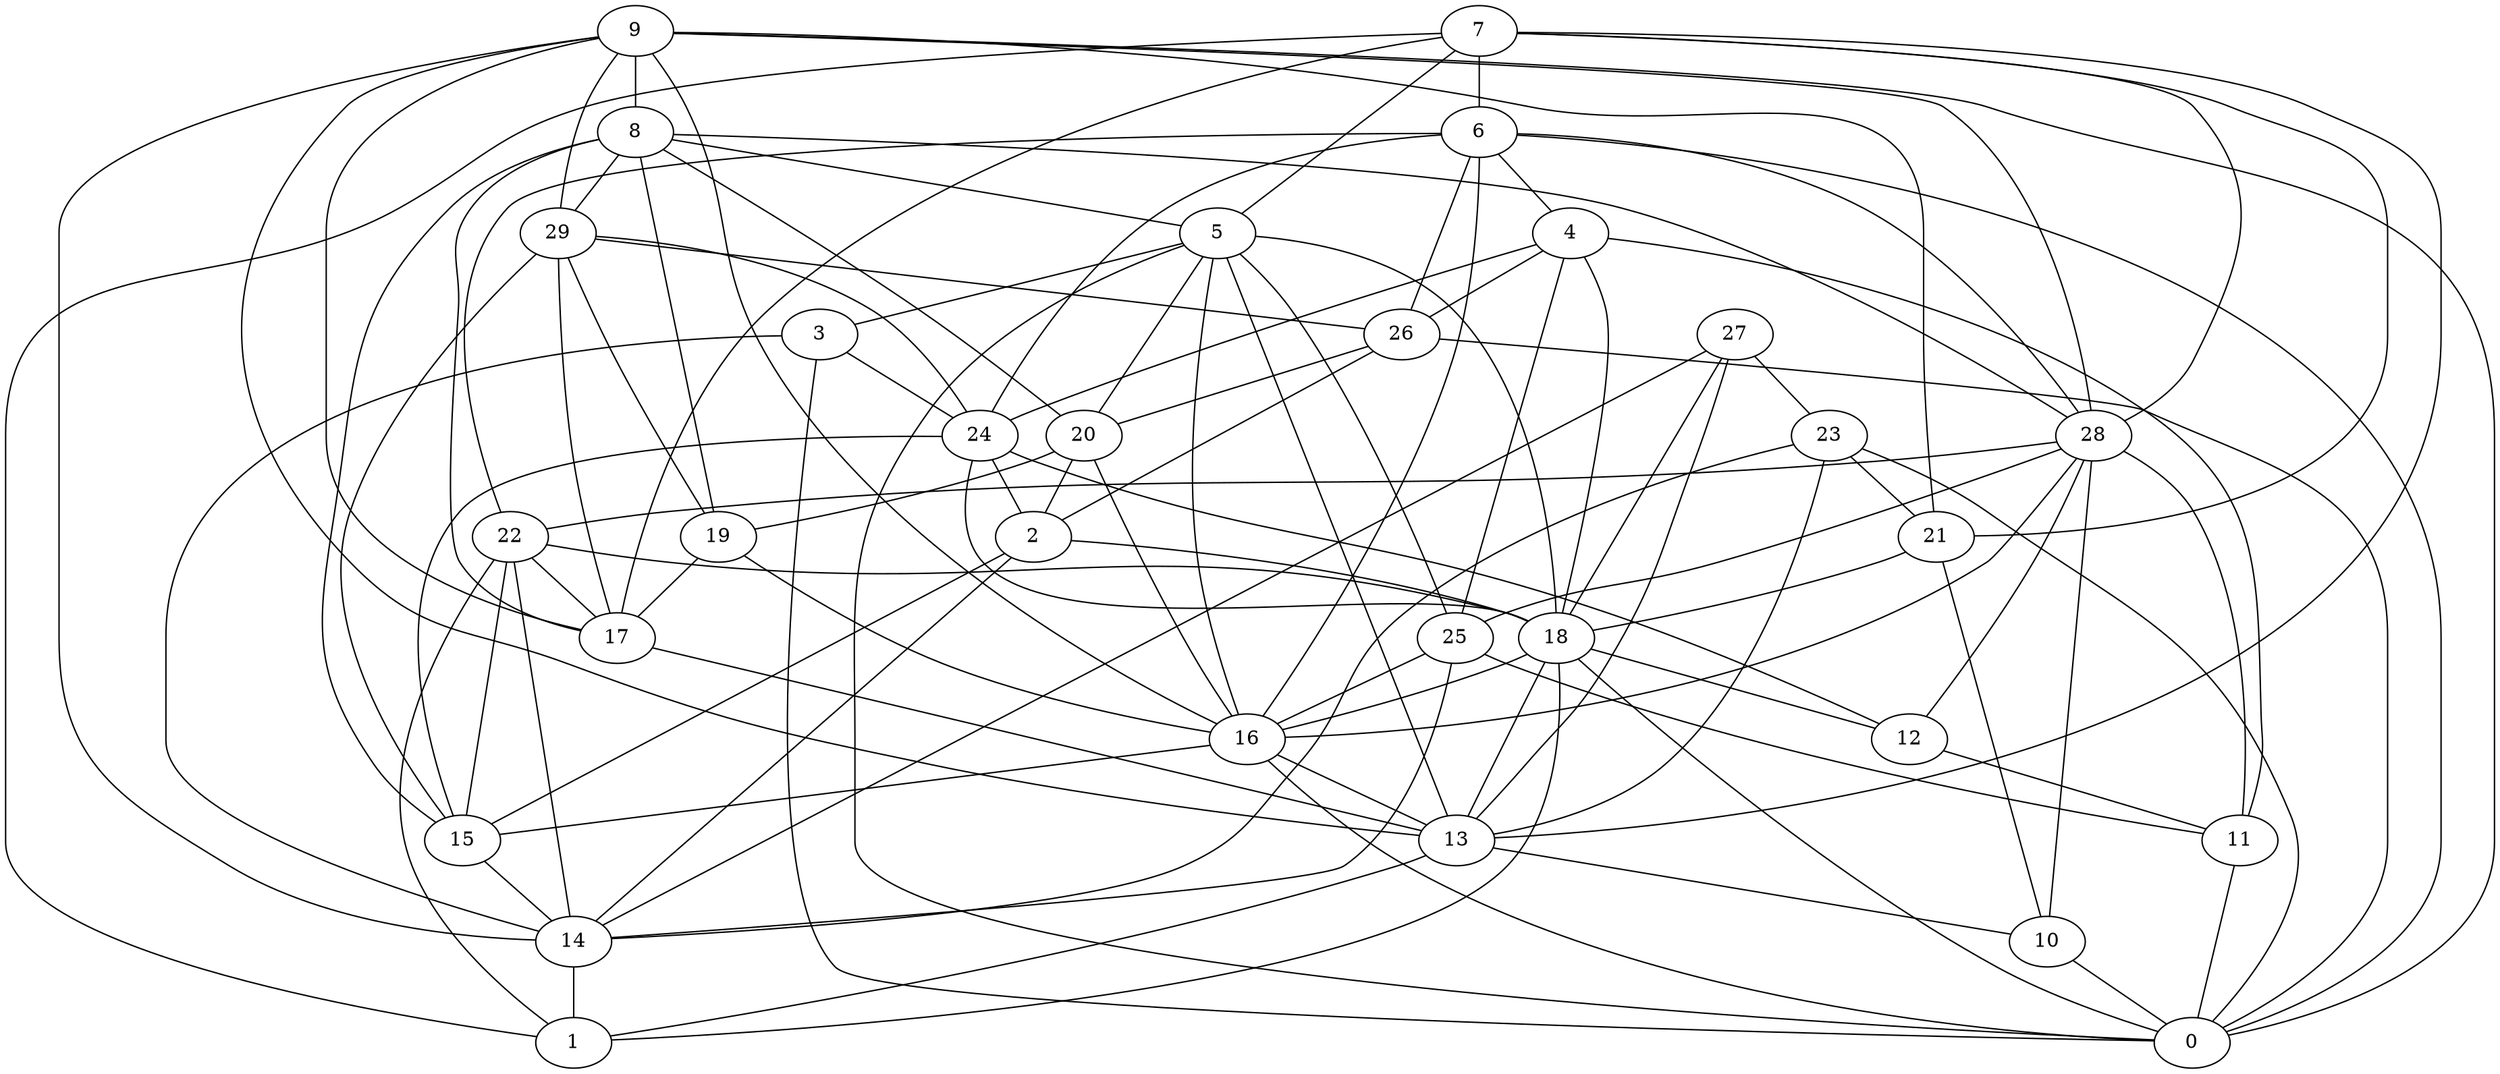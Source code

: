 digraph GG_graph {

subgraph G_graph {
edge [color = black]
"28" -> "12" [dir = none]
"28" -> "11" [dir = none]
"28" -> "10" [dir = none]
"25" -> "14" [dir = none]
"8" -> "5" [dir = none]
"8" -> "28" [dir = none]
"8" -> "17" [dir = none]
"8" -> "29" [dir = none]
"16" -> "15" [dir = none]
"29" -> "17" [dir = none]
"13" -> "10" [dir = none]
"13" -> "1" [dir = none]
"18" -> "12" [dir = none]
"18" -> "13" [dir = none]
"18" -> "16" [dir = none]
"18" -> "1" [dir = none]
"11" -> "0" [dir = none]
"22" -> "1" [dir = none]
"22" -> "14" [dir = none]
"9" -> "14" [dir = none]
"9" -> "16" [dir = none]
"9" -> "13" [dir = none]
"9" -> "28" [dir = none]
"9" -> "17" [dir = none]
"17" -> "13" [dir = none]
"24" -> "15" [dir = none]
"24" -> "18" [dir = none]
"24" -> "12" [dir = none]
"24" -> "2" [dir = none]
"4" -> "26" [dir = none]
"4" -> "18" [dir = none]
"4" -> "11" [dir = none]
"27" -> "14" [dir = none]
"27" -> "18" [dir = none]
"27" -> "23" [dir = none]
"7" -> "6" [dir = none]
"7" -> "1" [dir = none]
"7" -> "13" [dir = none]
"7" -> "17" [dir = none]
"10" -> "0" [dir = none]
"20" -> "19" [dir = none]
"20" -> "2" [dir = none]
"21" -> "10" [dir = none]
"21" -> "18" [dir = none]
"23" -> "13" [dir = none]
"23" -> "0" [dir = none]
"3" -> "14" [dir = none]
"6" -> "16" [dir = none]
"6" -> "28" [dir = none]
"6" -> "26" [dir = none]
"19" -> "16" [dir = none]
"14" -> "1" [dir = none]
"26" -> "2" [dir = none]
"5" -> "3" [dir = none]
"5" -> "25" [dir = none]
"5" -> "20" [dir = none]
"5" -> "13" [dir = none]
"5" -> "16" [dir = none]
"9" -> "29" [dir = none]
"23" -> "14" [dir = none]
"29" -> "15" [dir = none]
"22" -> "17" [dir = none]
"6" -> "24" [dir = none]
"27" -> "13" [dir = none]
"8" -> "19" [dir = none]
"20" -> "16" [dir = none]
"8" -> "20" [dir = none]
"25" -> "11" [dir = none]
"26" -> "20" [dir = none]
"5" -> "18" [dir = none]
"7" -> "28" [dir = none]
"25" -> "16" [dir = none]
"12" -> "11" [dir = none]
"2" -> "15" [dir = none]
"4" -> "24" [dir = none]
"28" -> "16" [dir = none]
"7" -> "21" [dir = none]
"29" -> "24" [dir = none]
"16" -> "13" [dir = none]
"9" -> "8" [dir = none]
"2" -> "14" [dir = none]
"29" -> "19" [dir = none]
"9" -> "21" [dir = none]
"7" -> "5" [dir = none]
"8" -> "15" [dir = none]
"16" -> "0" [dir = none]
"5" -> "0" [dir = none]
"15" -> "14" [dir = none]
"9" -> "0" [dir = none]
"6" -> "4" [dir = none]
"28" -> "22" [dir = none]
"18" -> "0" [dir = none]
"3" -> "0" [dir = none]
"3" -> "24" [dir = none]
"4" -> "25" [dir = none]
"22" -> "15" [dir = none]
"23" -> "21" [dir = none]
"6" -> "0" [dir = none]
"22" -> "18" [dir = none]
"29" -> "26" [dir = none]
"28" -> "25" [dir = none]
"6" -> "22" [dir = none]
"19" -> "17" [dir = none]
"2" -> "18" [dir = none]
"26" -> "0" [dir = none]
}

}
